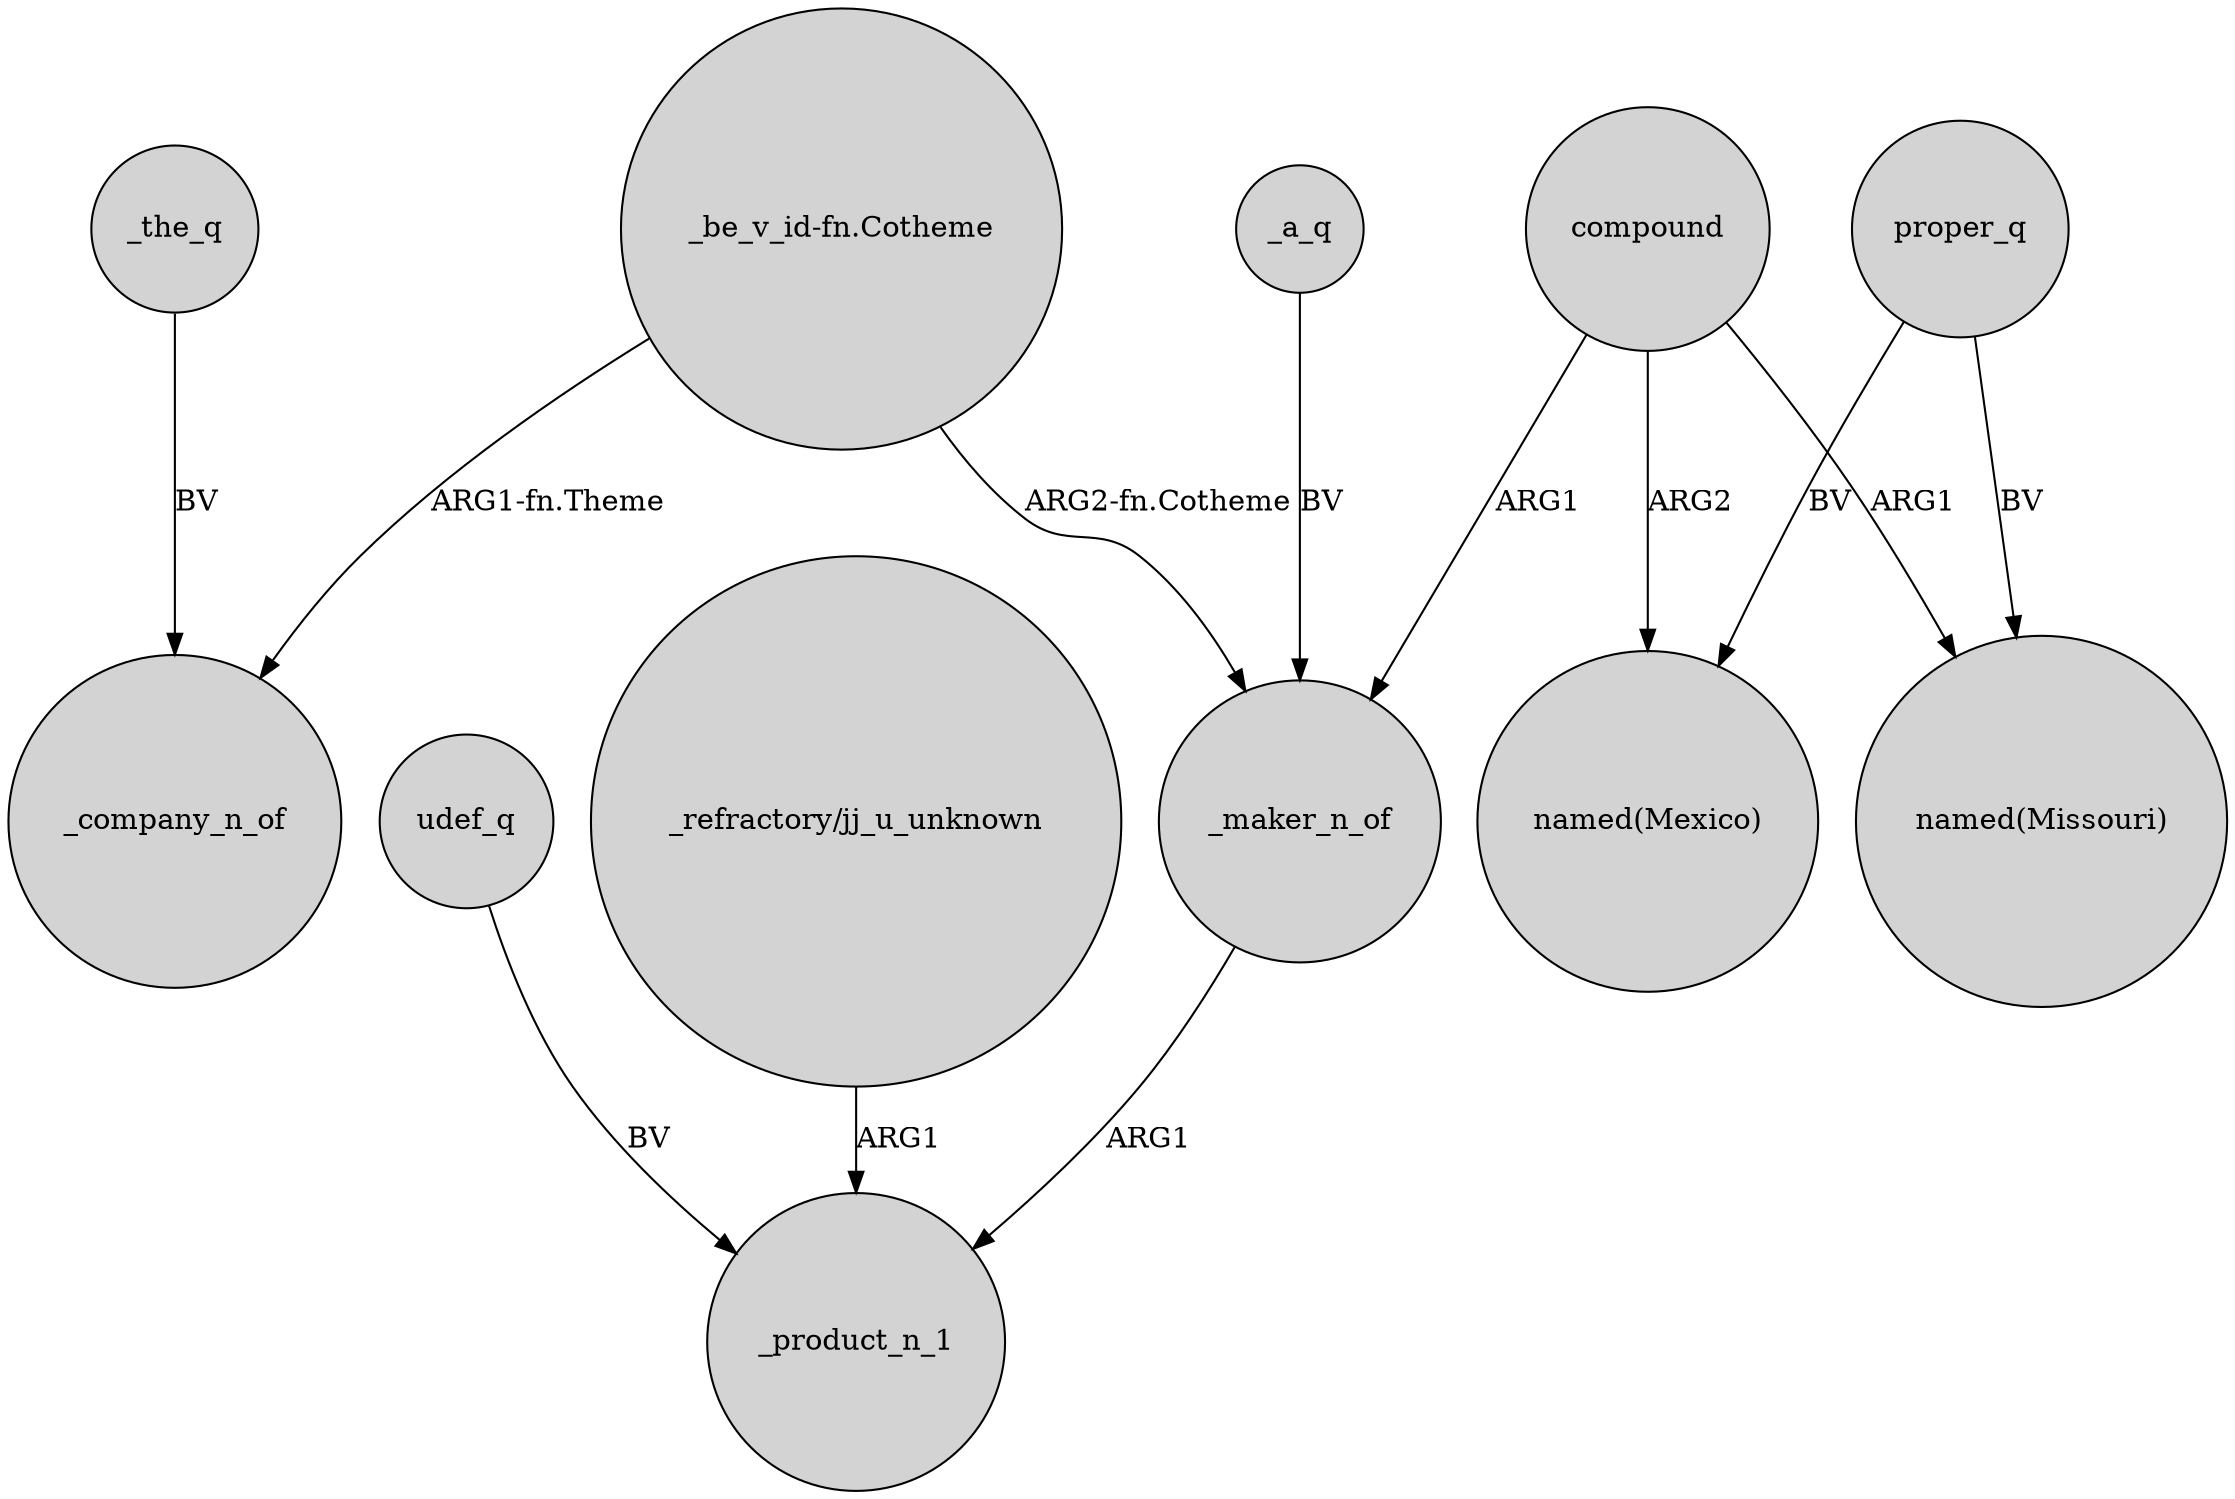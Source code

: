 digraph {
	node [shape=circle style=filled]
	compound -> _maker_n_of [label=ARG1]
	udef_q -> _product_n_1 [label=BV]
	"_refractory/jj_u_unknown" -> _product_n_1 [label=ARG1]
	proper_q -> "named(Mexico)" [label=BV]
	proper_q -> "named(Missouri)" [label=BV]
	compound -> "named(Mexico)" [label=ARG2]
	"_be_v_id-fn.Cotheme" -> _maker_n_of [label="ARG2-fn.Cotheme"]
	_a_q -> _maker_n_of [label=BV]
	_maker_n_of -> _product_n_1 [label=ARG1]
	compound -> "named(Missouri)" [label=ARG1]
	_the_q -> _company_n_of [label=BV]
	"_be_v_id-fn.Cotheme" -> _company_n_of [label="ARG1-fn.Theme"]
}
